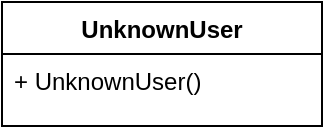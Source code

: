 <mxfile version="15.6.3" type="device"><diagram id="rrUolNjINKo7DO1Wrn-1" name="Page-1"><mxGraphModel dx="1038" dy="579" grid="1" gridSize="10" guides="1" tooltips="1" connect="1" arrows="1" fold="1" page="1" pageScale="1" pageWidth="827" pageHeight="1169" math="0" shadow="0"><root><mxCell id="0"/><mxCell id="1" parent="0"/><mxCell id="Avt4Q_UKOWXhH2a4pJMP-1" value="UnknownUser" style="swimlane;fontStyle=1;align=center;verticalAlign=top;childLayout=stackLayout;horizontal=1;startSize=26;horizontalStack=0;resizeParent=1;resizeParentMax=0;resizeLast=0;collapsible=1;marginBottom=0;" vertex="1" parent="1"><mxGeometry x="140" y="60" width="160" height="62" as="geometry"/></mxCell><mxCell id="Avt4Q_UKOWXhH2a4pJMP-4" value="+ UnknownUser()" style="text;strokeColor=none;fillColor=none;align=left;verticalAlign=top;spacingLeft=4;spacingRight=4;overflow=hidden;rotatable=0;points=[[0,0.5],[1,0.5]];portConstraint=eastwest;" vertex="1" parent="Avt4Q_UKOWXhH2a4pJMP-1"><mxGeometry y="26" width="160" height="36" as="geometry"/></mxCell></root></mxGraphModel></diagram></mxfile>